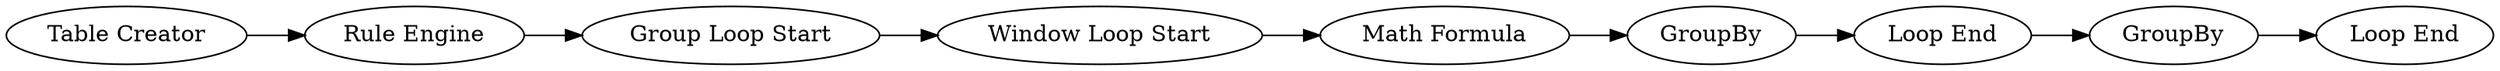 digraph {
	8 -> 22
	18 -> 23
	21 -> 9
	9 -> 18
	11 -> 16
	22 -> 21
	20 -> 8
	16 -> 20
	16 [label="Rule Engine"]
	20 [label="Group Loop Start"]
	22 [label="Math Formula"]
	9 [label="Loop End"]
	11 [label="Table Creator"]
	18 [label=GroupBy]
	23 [label="Loop End"]
	21 [label=GroupBy]
	8 [label="Window Loop Start"]
	rankdir=LR
}
